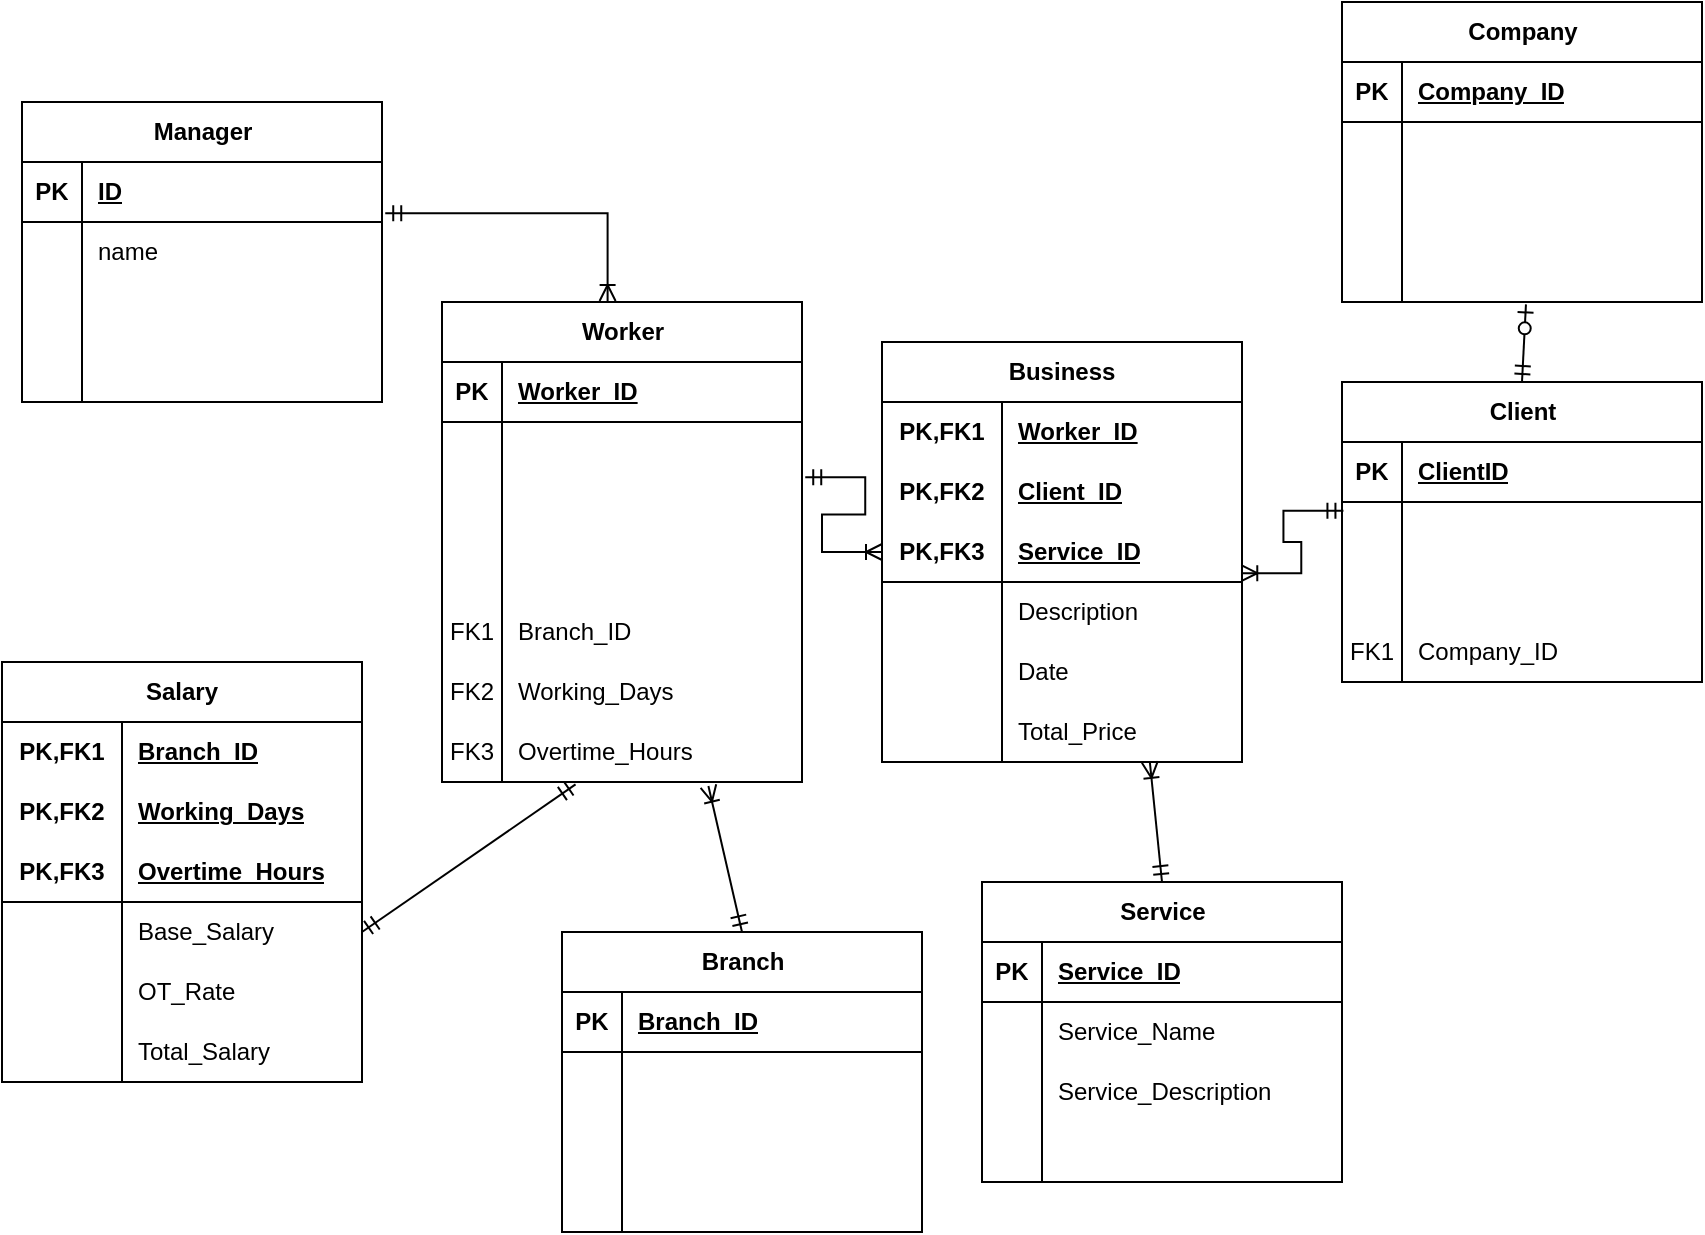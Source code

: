 <mxfile version="24.8.6">
  <diagram name="Page-1" id="Xtu3B8jYzkA0B2iv7Xxa">
    <mxGraphModel dx="1050" dy="522" grid="1" gridSize="10" guides="1" tooltips="1" connect="1" arrows="1" fold="1" page="1" pageScale="1" pageWidth="850" pageHeight="1100" math="0" shadow="0">
      <root>
        <mxCell id="0" />
        <mxCell id="1" parent="0" />
        <mxCell id="BrPfpN-Gfgra5XkNVzmu-1" value="Business" style="shape=table;startSize=30;container=1;collapsible=1;childLayout=tableLayout;fixedRows=1;rowLines=0;fontStyle=1;align=center;resizeLast=1;html=1;whiteSpace=wrap;" parent="1" vertex="1">
          <mxGeometry x="440" y="180" width="180" height="210" as="geometry" />
        </mxCell>
        <mxCell id="BrPfpN-Gfgra5XkNVzmu-2" value="" style="shape=tableRow;horizontal=0;startSize=0;swimlaneHead=0;swimlaneBody=0;fillColor=none;collapsible=0;dropTarget=0;points=[[0,0.5],[1,0.5]];portConstraint=eastwest;top=0;left=0;right=0;bottom=0;html=1;" parent="BrPfpN-Gfgra5XkNVzmu-1" vertex="1">
          <mxGeometry y="30" width="180" height="30" as="geometry" />
        </mxCell>
        <mxCell id="BrPfpN-Gfgra5XkNVzmu-3" value="PK,FK1" style="shape=partialRectangle;connectable=0;fillColor=none;top=0;left=0;bottom=0;right=0;fontStyle=1;overflow=hidden;html=1;whiteSpace=wrap;" parent="BrPfpN-Gfgra5XkNVzmu-2" vertex="1">
          <mxGeometry width="60" height="30" as="geometry">
            <mxRectangle width="60" height="30" as="alternateBounds" />
          </mxGeometry>
        </mxCell>
        <mxCell id="BrPfpN-Gfgra5XkNVzmu-4" value="Worker_ID" style="shape=partialRectangle;connectable=0;fillColor=none;top=0;left=0;bottom=0;right=0;align=left;spacingLeft=6;fontStyle=5;overflow=hidden;html=1;whiteSpace=wrap;" parent="BrPfpN-Gfgra5XkNVzmu-2" vertex="1">
          <mxGeometry x="60" width="120" height="30" as="geometry">
            <mxRectangle width="120" height="30" as="alternateBounds" />
          </mxGeometry>
        </mxCell>
        <mxCell id="BrPfpN-Gfgra5XkNVzmu-27" value="" style="shape=tableRow;horizontal=0;startSize=0;swimlaneHead=0;swimlaneBody=0;fillColor=none;collapsible=0;dropTarget=0;points=[[0,0.5],[1,0.5]];portConstraint=eastwest;top=0;left=0;right=0;bottom=0;html=1;" parent="BrPfpN-Gfgra5XkNVzmu-1" vertex="1">
          <mxGeometry y="60" width="180" height="30" as="geometry" />
        </mxCell>
        <mxCell id="BrPfpN-Gfgra5XkNVzmu-28" value="PK,FK2" style="shape=partialRectangle;connectable=0;fillColor=none;top=0;left=0;bottom=0;right=0;fontStyle=1;overflow=hidden;html=1;whiteSpace=wrap;" parent="BrPfpN-Gfgra5XkNVzmu-27" vertex="1">
          <mxGeometry width="60" height="30" as="geometry">
            <mxRectangle width="60" height="30" as="alternateBounds" />
          </mxGeometry>
        </mxCell>
        <mxCell id="BrPfpN-Gfgra5XkNVzmu-29" value="Client_ID" style="shape=partialRectangle;connectable=0;fillColor=none;top=0;left=0;bottom=0;right=0;align=left;spacingLeft=6;fontStyle=5;overflow=hidden;html=1;whiteSpace=wrap;" parent="BrPfpN-Gfgra5XkNVzmu-27" vertex="1">
          <mxGeometry x="60" width="120" height="30" as="geometry">
            <mxRectangle width="120" height="30" as="alternateBounds" />
          </mxGeometry>
        </mxCell>
        <mxCell id="BrPfpN-Gfgra5XkNVzmu-5" value="" style="shape=tableRow;horizontal=0;startSize=0;swimlaneHead=0;swimlaneBody=0;fillColor=none;collapsible=0;dropTarget=0;points=[[0,0.5],[1,0.5]];portConstraint=eastwest;top=0;left=0;right=0;bottom=1;html=1;" parent="BrPfpN-Gfgra5XkNVzmu-1" vertex="1">
          <mxGeometry y="90" width="180" height="30" as="geometry" />
        </mxCell>
        <mxCell id="BrPfpN-Gfgra5XkNVzmu-6" value="PK,FK3" style="shape=partialRectangle;connectable=0;fillColor=none;top=0;left=0;bottom=0;right=0;fontStyle=1;overflow=hidden;html=1;whiteSpace=wrap;" parent="BrPfpN-Gfgra5XkNVzmu-5" vertex="1">
          <mxGeometry width="60" height="30" as="geometry">
            <mxRectangle width="60" height="30" as="alternateBounds" />
          </mxGeometry>
        </mxCell>
        <mxCell id="BrPfpN-Gfgra5XkNVzmu-7" value="Service_ID" style="shape=partialRectangle;connectable=0;fillColor=none;top=0;left=0;bottom=0;right=0;align=left;spacingLeft=6;fontStyle=5;overflow=hidden;html=1;whiteSpace=wrap;" parent="BrPfpN-Gfgra5XkNVzmu-5" vertex="1">
          <mxGeometry x="60" width="120" height="30" as="geometry">
            <mxRectangle width="120" height="30" as="alternateBounds" />
          </mxGeometry>
        </mxCell>
        <mxCell id="BrPfpN-Gfgra5XkNVzmu-8" value="" style="shape=tableRow;horizontal=0;startSize=0;swimlaneHead=0;swimlaneBody=0;fillColor=none;collapsible=0;dropTarget=0;points=[[0,0.5],[1,0.5]];portConstraint=eastwest;top=0;left=0;right=0;bottom=0;html=1;" parent="BrPfpN-Gfgra5XkNVzmu-1" vertex="1">
          <mxGeometry y="120" width="180" height="30" as="geometry" />
        </mxCell>
        <mxCell id="BrPfpN-Gfgra5XkNVzmu-9" value="" style="shape=partialRectangle;connectable=0;fillColor=none;top=0;left=0;bottom=0;right=0;editable=1;overflow=hidden;html=1;whiteSpace=wrap;" parent="BrPfpN-Gfgra5XkNVzmu-8" vertex="1">
          <mxGeometry width="60" height="30" as="geometry">
            <mxRectangle width="60" height="30" as="alternateBounds" />
          </mxGeometry>
        </mxCell>
        <mxCell id="BrPfpN-Gfgra5XkNVzmu-10" value="Description" style="shape=partialRectangle;connectable=0;fillColor=none;top=0;left=0;bottom=0;right=0;align=left;spacingLeft=6;overflow=hidden;html=1;whiteSpace=wrap;" parent="BrPfpN-Gfgra5XkNVzmu-8" vertex="1">
          <mxGeometry x="60" width="120" height="30" as="geometry">
            <mxRectangle width="120" height="30" as="alternateBounds" />
          </mxGeometry>
        </mxCell>
        <mxCell id="BrPfpN-Gfgra5XkNVzmu-30" value="" style="shape=tableRow;horizontal=0;startSize=0;swimlaneHead=0;swimlaneBody=0;fillColor=none;collapsible=0;dropTarget=0;points=[[0,0.5],[1,0.5]];portConstraint=eastwest;top=0;left=0;right=0;bottom=0;html=1;" parent="BrPfpN-Gfgra5XkNVzmu-1" vertex="1">
          <mxGeometry y="150" width="180" height="30" as="geometry" />
        </mxCell>
        <mxCell id="BrPfpN-Gfgra5XkNVzmu-31" value="" style="shape=partialRectangle;connectable=0;fillColor=none;top=0;left=0;bottom=0;right=0;editable=1;overflow=hidden;html=1;whiteSpace=wrap;" parent="BrPfpN-Gfgra5XkNVzmu-30" vertex="1">
          <mxGeometry width="60" height="30" as="geometry">
            <mxRectangle width="60" height="30" as="alternateBounds" />
          </mxGeometry>
        </mxCell>
        <mxCell id="BrPfpN-Gfgra5XkNVzmu-32" value="Date" style="shape=partialRectangle;connectable=0;fillColor=none;top=0;left=0;bottom=0;right=0;align=left;spacingLeft=6;overflow=hidden;html=1;whiteSpace=wrap;" parent="BrPfpN-Gfgra5XkNVzmu-30" vertex="1">
          <mxGeometry x="60" width="120" height="30" as="geometry">
            <mxRectangle width="120" height="30" as="alternateBounds" />
          </mxGeometry>
        </mxCell>
        <mxCell id="BrPfpN-Gfgra5XkNVzmu-11" value="" style="shape=tableRow;horizontal=0;startSize=0;swimlaneHead=0;swimlaneBody=0;fillColor=none;collapsible=0;dropTarget=0;points=[[0,0.5],[1,0.5]];portConstraint=eastwest;top=0;left=0;right=0;bottom=0;html=1;" parent="BrPfpN-Gfgra5XkNVzmu-1" vertex="1">
          <mxGeometry y="180" width="180" height="30" as="geometry" />
        </mxCell>
        <mxCell id="BrPfpN-Gfgra5XkNVzmu-12" value="" style="shape=partialRectangle;connectable=0;fillColor=none;top=0;left=0;bottom=0;right=0;editable=1;overflow=hidden;html=1;whiteSpace=wrap;" parent="BrPfpN-Gfgra5XkNVzmu-11" vertex="1">
          <mxGeometry width="60" height="30" as="geometry">
            <mxRectangle width="60" height="30" as="alternateBounds" />
          </mxGeometry>
        </mxCell>
        <mxCell id="BrPfpN-Gfgra5XkNVzmu-13" value="Total_Price" style="shape=partialRectangle;connectable=0;fillColor=none;top=0;left=0;bottom=0;right=0;align=left;spacingLeft=6;overflow=hidden;html=1;whiteSpace=wrap;" parent="BrPfpN-Gfgra5XkNVzmu-11" vertex="1">
          <mxGeometry x="60" width="120" height="30" as="geometry">
            <mxRectangle width="120" height="30" as="alternateBounds" />
          </mxGeometry>
        </mxCell>
        <mxCell id="BrPfpN-Gfgra5XkNVzmu-33" value="Service" style="shape=table;startSize=30;container=1;collapsible=1;childLayout=tableLayout;fixedRows=1;rowLines=0;fontStyle=1;align=center;resizeLast=1;html=1;" parent="1" vertex="1">
          <mxGeometry x="490" y="450" width="180" height="150" as="geometry" />
        </mxCell>
        <mxCell id="BrPfpN-Gfgra5XkNVzmu-34" value="" style="shape=tableRow;horizontal=0;startSize=0;swimlaneHead=0;swimlaneBody=0;fillColor=none;collapsible=0;dropTarget=0;points=[[0,0.5],[1,0.5]];portConstraint=eastwest;top=0;left=0;right=0;bottom=1;" parent="BrPfpN-Gfgra5XkNVzmu-33" vertex="1">
          <mxGeometry y="30" width="180" height="30" as="geometry" />
        </mxCell>
        <mxCell id="BrPfpN-Gfgra5XkNVzmu-35" value="PK" style="shape=partialRectangle;connectable=0;fillColor=none;top=0;left=0;bottom=0;right=0;fontStyle=1;overflow=hidden;whiteSpace=wrap;html=1;" parent="BrPfpN-Gfgra5XkNVzmu-34" vertex="1">
          <mxGeometry width="30" height="30" as="geometry">
            <mxRectangle width="30" height="30" as="alternateBounds" />
          </mxGeometry>
        </mxCell>
        <mxCell id="BrPfpN-Gfgra5XkNVzmu-36" value="Service_ID" style="shape=partialRectangle;connectable=0;fillColor=none;top=0;left=0;bottom=0;right=0;align=left;spacingLeft=6;fontStyle=5;overflow=hidden;whiteSpace=wrap;html=1;" parent="BrPfpN-Gfgra5XkNVzmu-34" vertex="1">
          <mxGeometry x="30" width="150" height="30" as="geometry">
            <mxRectangle width="150" height="30" as="alternateBounds" />
          </mxGeometry>
        </mxCell>
        <mxCell id="BrPfpN-Gfgra5XkNVzmu-37" value="" style="shape=tableRow;horizontal=0;startSize=0;swimlaneHead=0;swimlaneBody=0;fillColor=none;collapsible=0;dropTarget=0;points=[[0,0.5],[1,0.5]];portConstraint=eastwest;top=0;left=0;right=0;bottom=0;" parent="BrPfpN-Gfgra5XkNVzmu-33" vertex="1">
          <mxGeometry y="60" width="180" height="30" as="geometry" />
        </mxCell>
        <mxCell id="BrPfpN-Gfgra5XkNVzmu-38" value="" style="shape=partialRectangle;connectable=0;fillColor=none;top=0;left=0;bottom=0;right=0;editable=1;overflow=hidden;whiteSpace=wrap;html=1;" parent="BrPfpN-Gfgra5XkNVzmu-37" vertex="1">
          <mxGeometry width="30" height="30" as="geometry">
            <mxRectangle width="30" height="30" as="alternateBounds" />
          </mxGeometry>
        </mxCell>
        <mxCell id="BrPfpN-Gfgra5XkNVzmu-39" value="Service_Name" style="shape=partialRectangle;connectable=0;fillColor=none;top=0;left=0;bottom=0;right=0;align=left;spacingLeft=6;overflow=hidden;whiteSpace=wrap;html=1;" parent="BrPfpN-Gfgra5XkNVzmu-37" vertex="1">
          <mxGeometry x="30" width="150" height="30" as="geometry">
            <mxRectangle width="150" height="30" as="alternateBounds" />
          </mxGeometry>
        </mxCell>
        <mxCell id="BrPfpN-Gfgra5XkNVzmu-40" value="" style="shape=tableRow;horizontal=0;startSize=0;swimlaneHead=0;swimlaneBody=0;fillColor=none;collapsible=0;dropTarget=0;points=[[0,0.5],[1,0.5]];portConstraint=eastwest;top=0;left=0;right=0;bottom=0;" parent="BrPfpN-Gfgra5XkNVzmu-33" vertex="1">
          <mxGeometry y="90" width="180" height="30" as="geometry" />
        </mxCell>
        <mxCell id="BrPfpN-Gfgra5XkNVzmu-41" value="" style="shape=partialRectangle;connectable=0;fillColor=none;top=0;left=0;bottom=0;right=0;editable=1;overflow=hidden;whiteSpace=wrap;html=1;" parent="BrPfpN-Gfgra5XkNVzmu-40" vertex="1">
          <mxGeometry width="30" height="30" as="geometry">
            <mxRectangle width="30" height="30" as="alternateBounds" />
          </mxGeometry>
        </mxCell>
        <mxCell id="BrPfpN-Gfgra5XkNVzmu-42" value="Service_Description" style="shape=partialRectangle;connectable=0;fillColor=none;top=0;left=0;bottom=0;right=0;align=left;spacingLeft=6;overflow=hidden;whiteSpace=wrap;html=1;" parent="BrPfpN-Gfgra5XkNVzmu-40" vertex="1">
          <mxGeometry x="30" width="150" height="30" as="geometry">
            <mxRectangle width="150" height="30" as="alternateBounds" />
          </mxGeometry>
        </mxCell>
        <mxCell id="BrPfpN-Gfgra5XkNVzmu-43" value="" style="shape=tableRow;horizontal=0;startSize=0;swimlaneHead=0;swimlaneBody=0;fillColor=none;collapsible=0;dropTarget=0;points=[[0,0.5],[1,0.5]];portConstraint=eastwest;top=0;left=0;right=0;bottom=0;" parent="BrPfpN-Gfgra5XkNVzmu-33" vertex="1">
          <mxGeometry y="120" width="180" height="30" as="geometry" />
        </mxCell>
        <mxCell id="BrPfpN-Gfgra5XkNVzmu-44" value="" style="shape=partialRectangle;connectable=0;fillColor=none;top=0;left=0;bottom=0;right=0;editable=1;overflow=hidden;whiteSpace=wrap;html=1;" parent="BrPfpN-Gfgra5XkNVzmu-43" vertex="1">
          <mxGeometry width="30" height="30" as="geometry">
            <mxRectangle width="30" height="30" as="alternateBounds" />
          </mxGeometry>
        </mxCell>
        <mxCell id="BrPfpN-Gfgra5XkNVzmu-45" value="" style="shape=partialRectangle;connectable=0;fillColor=none;top=0;left=0;bottom=0;right=0;align=left;spacingLeft=6;overflow=hidden;whiteSpace=wrap;html=1;" parent="BrPfpN-Gfgra5XkNVzmu-43" vertex="1">
          <mxGeometry x="30" width="150" height="30" as="geometry">
            <mxRectangle width="150" height="30" as="alternateBounds" />
          </mxGeometry>
        </mxCell>
        <mxCell id="BrPfpN-Gfgra5XkNVzmu-46" value="Worker" style="shape=table;startSize=30;container=1;collapsible=1;childLayout=tableLayout;fixedRows=1;rowLines=0;fontStyle=1;align=center;resizeLast=1;html=1;" parent="1" vertex="1">
          <mxGeometry x="220" y="160" width="180" height="240" as="geometry" />
        </mxCell>
        <mxCell id="BrPfpN-Gfgra5XkNVzmu-47" value="" style="shape=tableRow;horizontal=0;startSize=0;swimlaneHead=0;swimlaneBody=0;fillColor=none;collapsible=0;dropTarget=0;points=[[0,0.5],[1,0.5]];portConstraint=eastwest;top=0;left=0;right=0;bottom=1;" parent="BrPfpN-Gfgra5XkNVzmu-46" vertex="1">
          <mxGeometry y="30" width="180" height="30" as="geometry" />
        </mxCell>
        <mxCell id="BrPfpN-Gfgra5XkNVzmu-48" value="PK" style="shape=partialRectangle;connectable=0;fillColor=none;top=0;left=0;bottom=0;right=0;fontStyle=1;overflow=hidden;whiteSpace=wrap;html=1;" parent="BrPfpN-Gfgra5XkNVzmu-47" vertex="1">
          <mxGeometry width="30" height="30" as="geometry">
            <mxRectangle width="30" height="30" as="alternateBounds" />
          </mxGeometry>
        </mxCell>
        <mxCell id="BrPfpN-Gfgra5XkNVzmu-49" value="Worker_ID" style="shape=partialRectangle;connectable=0;fillColor=none;top=0;left=0;bottom=0;right=0;align=left;spacingLeft=6;fontStyle=5;overflow=hidden;whiteSpace=wrap;html=1;" parent="BrPfpN-Gfgra5XkNVzmu-47" vertex="1">
          <mxGeometry x="30" width="150" height="30" as="geometry">
            <mxRectangle width="150" height="30" as="alternateBounds" />
          </mxGeometry>
        </mxCell>
        <mxCell id="BrPfpN-Gfgra5XkNVzmu-50" value="" style="shape=tableRow;horizontal=0;startSize=0;swimlaneHead=0;swimlaneBody=0;fillColor=none;collapsible=0;dropTarget=0;points=[[0,0.5],[1,0.5]];portConstraint=eastwest;top=0;left=0;right=0;bottom=0;" parent="BrPfpN-Gfgra5XkNVzmu-46" vertex="1">
          <mxGeometry y="60" width="180" height="30" as="geometry" />
        </mxCell>
        <mxCell id="BrPfpN-Gfgra5XkNVzmu-51" value="" style="shape=partialRectangle;connectable=0;fillColor=none;top=0;left=0;bottom=0;right=0;editable=1;overflow=hidden;whiteSpace=wrap;html=1;" parent="BrPfpN-Gfgra5XkNVzmu-50" vertex="1">
          <mxGeometry width="30" height="30" as="geometry">
            <mxRectangle width="30" height="30" as="alternateBounds" />
          </mxGeometry>
        </mxCell>
        <mxCell id="BrPfpN-Gfgra5XkNVzmu-52" value="" style="shape=partialRectangle;connectable=0;fillColor=none;top=0;left=0;bottom=0;right=0;align=left;spacingLeft=6;overflow=hidden;whiteSpace=wrap;html=1;" parent="BrPfpN-Gfgra5XkNVzmu-50" vertex="1">
          <mxGeometry x="30" width="150" height="30" as="geometry">
            <mxRectangle width="150" height="30" as="alternateBounds" />
          </mxGeometry>
        </mxCell>
        <mxCell id="BrPfpN-Gfgra5XkNVzmu-73" value="" style="shape=tableRow;horizontal=0;startSize=0;swimlaneHead=0;swimlaneBody=0;fillColor=none;collapsible=0;dropTarget=0;points=[[0,0.5],[1,0.5]];portConstraint=eastwest;top=0;left=0;right=0;bottom=0;" parent="BrPfpN-Gfgra5XkNVzmu-46" vertex="1">
          <mxGeometry y="90" width="180" height="30" as="geometry" />
        </mxCell>
        <mxCell id="BrPfpN-Gfgra5XkNVzmu-74" value="" style="shape=partialRectangle;connectable=0;fillColor=none;top=0;left=0;bottom=0;right=0;editable=1;overflow=hidden;whiteSpace=wrap;html=1;" parent="BrPfpN-Gfgra5XkNVzmu-73" vertex="1">
          <mxGeometry width="30" height="30" as="geometry">
            <mxRectangle width="30" height="30" as="alternateBounds" />
          </mxGeometry>
        </mxCell>
        <mxCell id="BrPfpN-Gfgra5XkNVzmu-75" value="" style="shape=partialRectangle;connectable=0;fillColor=none;top=0;left=0;bottom=0;right=0;align=left;spacingLeft=6;overflow=hidden;whiteSpace=wrap;html=1;" parent="BrPfpN-Gfgra5XkNVzmu-73" vertex="1">
          <mxGeometry x="30" width="150" height="30" as="geometry">
            <mxRectangle width="150" height="30" as="alternateBounds" />
          </mxGeometry>
        </mxCell>
        <mxCell id="BrPfpN-Gfgra5XkNVzmu-53" value="" style="shape=tableRow;horizontal=0;startSize=0;swimlaneHead=0;swimlaneBody=0;fillColor=none;collapsible=0;dropTarget=0;points=[[0,0.5],[1,0.5]];portConstraint=eastwest;top=0;left=0;right=0;bottom=0;" parent="BrPfpN-Gfgra5XkNVzmu-46" vertex="1">
          <mxGeometry y="120" width="180" height="30" as="geometry" />
        </mxCell>
        <mxCell id="BrPfpN-Gfgra5XkNVzmu-54" value="" style="shape=partialRectangle;connectable=0;fillColor=none;top=0;left=0;bottom=0;right=0;editable=1;overflow=hidden;whiteSpace=wrap;html=1;" parent="BrPfpN-Gfgra5XkNVzmu-53" vertex="1">
          <mxGeometry width="30" height="30" as="geometry">
            <mxRectangle width="30" height="30" as="alternateBounds" />
          </mxGeometry>
        </mxCell>
        <mxCell id="BrPfpN-Gfgra5XkNVzmu-55" value="" style="shape=partialRectangle;connectable=0;fillColor=none;top=0;left=0;bottom=0;right=0;align=left;spacingLeft=6;overflow=hidden;whiteSpace=wrap;html=1;" parent="BrPfpN-Gfgra5XkNVzmu-53" vertex="1">
          <mxGeometry x="30" width="150" height="30" as="geometry">
            <mxRectangle width="150" height="30" as="alternateBounds" />
          </mxGeometry>
        </mxCell>
        <mxCell id="BrPfpN-Gfgra5XkNVzmu-56" value="" style="shape=tableRow;horizontal=0;startSize=0;swimlaneHead=0;swimlaneBody=0;fillColor=none;collapsible=0;dropTarget=0;points=[[0,0.5],[1,0.5]];portConstraint=eastwest;top=0;left=0;right=0;bottom=0;" parent="BrPfpN-Gfgra5XkNVzmu-46" vertex="1">
          <mxGeometry y="150" width="180" height="30" as="geometry" />
        </mxCell>
        <mxCell id="BrPfpN-Gfgra5XkNVzmu-57" value="FK1" style="shape=partialRectangle;connectable=0;fillColor=none;top=0;left=0;bottom=0;right=0;editable=1;overflow=hidden;whiteSpace=wrap;html=1;" parent="BrPfpN-Gfgra5XkNVzmu-56" vertex="1">
          <mxGeometry width="30" height="30" as="geometry">
            <mxRectangle width="30" height="30" as="alternateBounds" />
          </mxGeometry>
        </mxCell>
        <mxCell id="BrPfpN-Gfgra5XkNVzmu-58" value="Branch_ID" style="shape=partialRectangle;connectable=0;fillColor=none;top=0;left=0;bottom=0;right=0;align=left;spacingLeft=6;overflow=hidden;whiteSpace=wrap;html=1;" parent="BrPfpN-Gfgra5XkNVzmu-56" vertex="1">
          <mxGeometry x="30" width="150" height="30" as="geometry">
            <mxRectangle width="150" height="30" as="alternateBounds" />
          </mxGeometry>
        </mxCell>
        <mxCell id="BrPfpN-Gfgra5XkNVzmu-76" value="" style="shape=tableRow;horizontal=0;startSize=0;swimlaneHead=0;swimlaneBody=0;fillColor=none;collapsible=0;dropTarget=0;points=[[0,0.5],[1,0.5]];portConstraint=eastwest;top=0;left=0;right=0;bottom=0;" parent="BrPfpN-Gfgra5XkNVzmu-46" vertex="1">
          <mxGeometry y="180" width="180" height="30" as="geometry" />
        </mxCell>
        <mxCell id="BrPfpN-Gfgra5XkNVzmu-77" value="FK2" style="shape=partialRectangle;connectable=0;fillColor=none;top=0;left=0;bottom=0;right=0;editable=1;overflow=hidden;whiteSpace=wrap;html=1;" parent="BrPfpN-Gfgra5XkNVzmu-76" vertex="1">
          <mxGeometry width="30" height="30" as="geometry">
            <mxRectangle width="30" height="30" as="alternateBounds" />
          </mxGeometry>
        </mxCell>
        <mxCell id="BrPfpN-Gfgra5XkNVzmu-78" value="Working_Days" style="shape=partialRectangle;connectable=0;fillColor=none;top=0;left=0;bottom=0;right=0;align=left;spacingLeft=6;overflow=hidden;whiteSpace=wrap;html=1;" parent="BrPfpN-Gfgra5XkNVzmu-76" vertex="1">
          <mxGeometry x="30" width="150" height="30" as="geometry">
            <mxRectangle width="150" height="30" as="alternateBounds" />
          </mxGeometry>
        </mxCell>
        <mxCell id="BrPfpN-Gfgra5XkNVzmu-79" value="" style="shape=tableRow;horizontal=0;startSize=0;swimlaneHead=0;swimlaneBody=0;fillColor=none;collapsible=0;dropTarget=0;points=[[0,0.5],[1,0.5]];portConstraint=eastwest;top=0;left=0;right=0;bottom=0;" parent="BrPfpN-Gfgra5XkNVzmu-46" vertex="1">
          <mxGeometry y="210" width="180" height="30" as="geometry" />
        </mxCell>
        <mxCell id="BrPfpN-Gfgra5XkNVzmu-80" value="FK3" style="shape=partialRectangle;connectable=0;fillColor=none;top=0;left=0;bottom=0;right=0;editable=1;overflow=hidden;whiteSpace=wrap;html=1;" parent="BrPfpN-Gfgra5XkNVzmu-79" vertex="1">
          <mxGeometry width="30" height="30" as="geometry">
            <mxRectangle width="30" height="30" as="alternateBounds" />
          </mxGeometry>
        </mxCell>
        <mxCell id="BrPfpN-Gfgra5XkNVzmu-81" value="Overtime_Hours" style="shape=partialRectangle;connectable=0;fillColor=none;top=0;left=0;bottom=0;right=0;align=left;spacingLeft=6;overflow=hidden;whiteSpace=wrap;html=1;" parent="BrPfpN-Gfgra5XkNVzmu-79" vertex="1">
          <mxGeometry x="30" width="150" height="30" as="geometry">
            <mxRectangle width="150" height="30" as="alternateBounds" />
          </mxGeometry>
        </mxCell>
        <mxCell id="BrPfpN-Gfgra5XkNVzmu-59" value="Branch" style="shape=table;startSize=30;container=1;collapsible=1;childLayout=tableLayout;fixedRows=1;rowLines=0;fontStyle=1;align=center;resizeLast=1;html=1;" parent="1" vertex="1">
          <mxGeometry x="280" y="475" width="180" height="150" as="geometry" />
        </mxCell>
        <mxCell id="BrPfpN-Gfgra5XkNVzmu-60" value="" style="shape=tableRow;horizontal=0;startSize=0;swimlaneHead=0;swimlaneBody=0;fillColor=none;collapsible=0;dropTarget=0;points=[[0,0.5],[1,0.5]];portConstraint=eastwest;top=0;left=0;right=0;bottom=1;" parent="BrPfpN-Gfgra5XkNVzmu-59" vertex="1">
          <mxGeometry y="30" width="180" height="30" as="geometry" />
        </mxCell>
        <mxCell id="BrPfpN-Gfgra5XkNVzmu-61" value="PK" style="shape=partialRectangle;connectable=0;fillColor=none;top=0;left=0;bottom=0;right=0;fontStyle=1;overflow=hidden;whiteSpace=wrap;html=1;" parent="BrPfpN-Gfgra5XkNVzmu-60" vertex="1">
          <mxGeometry width="30" height="30" as="geometry">
            <mxRectangle width="30" height="30" as="alternateBounds" />
          </mxGeometry>
        </mxCell>
        <mxCell id="BrPfpN-Gfgra5XkNVzmu-62" value="Branch_ID" style="shape=partialRectangle;connectable=0;fillColor=none;top=0;left=0;bottom=0;right=0;align=left;spacingLeft=6;fontStyle=5;overflow=hidden;whiteSpace=wrap;html=1;" parent="BrPfpN-Gfgra5XkNVzmu-60" vertex="1">
          <mxGeometry x="30" width="150" height="30" as="geometry">
            <mxRectangle width="150" height="30" as="alternateBounds" />
          </mxGeometry>
        </mxCell>
        <mxCell id="BrPfpN-Gfgra5XkNVzmu-63" value="" style="shape=tableRow;horizontal=0;startSize=0;swimlaneHead=0;swimlaneBody=0;fillColor=none;collapsible=0;dropTarget=0;points=[[0,0.5],[1,0.5]];portConstraint=eastwest;top=0;left=0;right=0;bottom=0;" parent="BrPfpN-Gfgra5XkNVzmu-59" vertex="1">
          <mxGeometry y="60" width="180" height="30" as="geometry" />
        </mxCell>
        <mxCell id="BrPfpN-Gfgra5XkNVzmu-64" value="" style="shape=partialRectangle;connectable=0;fillColor=none;top=0;left=0;bottom=0;right=0;editable=1;overflow=hidden;whiteSpace=wrap;html=1;" parent="BrPfpN-Gfgra5XkNVzmu-63" vertex="1">
          <mxGeometry width="30" height="30" as="geometry">
            <mxRectangle width="30" height="30" as="alternateBounds" />
          </mxGeometry>
        </mxCell>
        <mxCell id="BrPfpN-Gfgra5XkNVzmu-65" value="" style="shape=partialRectangle;connectable=0;fillColor=none;top=0;left=0;bottom=0;right=0;align=left;spacingLeft=6;overflow=hidden;whiteSpace=wrap;html=1;" parent="BrPfpN-Gfgra5XkNVzmu-63" vertex="1">
          <mxGeometry x="30" width="150" height="30" as="geometry">
            <mxRectangle width="150" height="30" as="alternateBounds" />
          </mxGeometry>
        </mxCell>
        <mxCell id="BrPfpN-Gfgra5XkNVzmu-66" value="" style="shape=tableRow;horizontal=0;startSize=0;swimlaneHead=0;swimlaneBody=0;fillColor=none;collapsible=0;dropTarget=0;points=[[0,0.5],[1,0.5]];portConstraint=eastwest;top=0;left=0;right=0;bottom=0;" parent="BrPfpN-Gfgra5XkNVzmu-59" vertex="1">
          <mxGeometry y="90" width="180" height="30" as="geometry" />
        </mxCell>
        <mxCell id="BrPfpN-Gfgra5XkNVzmu-67" value="" style="shape=partialRectangle;connectable=0;fillColor=none;top=0;left=0;bottom=0;right=0;editable=1;overflow=hidden;whiteSpace=wrap;html=1;" parent="BrPfpN-Gfgra5XkNVzmu-66" vertex="1">
          <mxGeometry width="30" height="30" as="geometry">
            <mxRectangle width="30" height="30" as="alternateBounds" />
          </mxGeometry>
        </mxCell>
        <mxCell id="BrPfpN-Gfgra5XkNVzmu-68" value="" style="shape=partialRectangle;connectable=0;fillColor=none;top=0;left=0;bottom=0;right=0;align=left;spacingLeft=6;overflow=hidden;whiteSpace=wrap;html=1;" parent="BrPfpN-Gfgra5XkNVzmu-66" vertex="1">
          <mxGeometry x="30" width="150" height="30" as="geometry">
            <mxRectangle width="150" height="30" as="alternateBounds" />
          </mxGeometry>
        </mxCell>
        <mxCell id="BrPfpN-Gfgra5XkNVzmu-69" value="" style="shape=tableRow;horizontal=0;startSize=0;swimlaneHead=0;swimlaneBody=0;fillColor=none;collapsible=0;dropTarget=0;points=[[0,0.5],[1,0.5]];portConstraint=eastwest;top=0;left=0;right=0;bottom=0;" parent="BrPfpN-Gfgra5XkNVzmu-59" vertex="1">
          <mxGeometry y="120" width="180" height="30" as="geometry" />
        </mxCell>
        <mxCell id="BrPfpN-Gfgra5XkNVzmu-70" value="" style="shape=partialRectangle;connectable=0;fillColor=none;top=0;left=0;bottom=0;right=0;editable=1;overflow=hidden;whiteSpace=wrap;html=1;" parent="BrPfpN-Gfgra5XkNVzmu-69" vertex="1">
          <mxGeometry width="30" height="30" as="geometry">
            <mxRectangle width="30" height="30" as="alternateBounds" />
          </mxGeometry>
        </mxCell>
        <mxCell id="BrPfpN-Gfgra5XkNVzmu-71" value="" style="shape=partialRectangle;connectable=0;fillColor=none;top=0;left=0;bottom=0;right=0;align=left;spacingLeft=6;overflow=hidden;whiteSpace=wrap;html=1;" parent="BrPfpN-Gfgra5XkNVzmu-69" vertex="1">
          <mxGeometry x="30" width="150" height="30" as="geometry">
            <mxRectangle width="150" height="30" as="alternateBounds" />
          </mxGeometry>
        </mxCell>
        <mxCell id="BrPfpN-Gfgra5XkNVzmu-82" value="Salary" style="shape=table;startSize=30;container=1;collapsible=1;childLayout=tableLayout;fixedRows=1;rowLines=0;fontStyle=1;align=center;resizeLast=1;html=1;whiteSpace=wrap;" parent="1" vertex="1">
          <mxGeometry y="340" width="180" height="210" as="geometry" />
        </mxCell>
        <mxCell id="BrPfpN-Gfgra5XkNVzmu-83" value="" style="shape=tableRow;horizontal=0;startSize=0;swimlaneHead=0;swimlaneBody=0;fillColor=none;collapsible=0;dropTarget=0;points=[[0,0.5],[1,0.5]];portConstraint=eastwest;top=0;left=0;right=0;bottom=0;html=1;" parent="BrPfpN-Gfgra5XkNVzmu-82" vertex="1">
          <mxGeometry y="30" width="180" height="30" as="geometry" />
        </mxCell>
        <mxCell id="BrPfpN-Gfgra5XkNVzmu-84" value="PK,FK1" style="shape=partialRectangle;connectable=0;fillColor=none;top=0;left=0;bottom=0;right=0;fontStyle=1;overflow=hidden;html=1;whiteSpace=wrap;" parent="BrPfpN-Gfgra5XkNVzmu-83" vertex="1">
          <mxGeometry width="60" height="30" as="geometry">
            <mxRectangle width="60" height="30" as="alternateBounds" />
          </mxGeometry>
        </mxCell>
        <mxCell id="BrPfpN-Gfgra5XkNVzmu-85" value="Branch_ID" style="shape=partialRectangle;connectable=0;fillColor=none;top=0;left=0;bottom=0;right=0;align=left;spacingLeft=6;fontStyle=5;overflow=hidden;html=1;whiteSpace=wrap;" parent="BrPfpN-Gfgra5XkNVzmu-83" vertex="1">
          <mxGeometry x="60" width="120" height="30" as="geometry">
            <mxRectangle width="120" height="30" as="alternateBounds" />
          </mxGeometry>
        </mxCell>
        <mxCell id="BrPfpN-Gfgra5XkNVzmu-86" value="" style="shape=tableRow;horizontal=0;startSize=0;swimlaneHead=0;swimlaneBody=0;fillColor=none;collapsible=0;dropTarget=0;points=[[0,0.5],[1,0.5]];portConstraint=eastwest;top=0;left=0;right=0;bottom=0;html=1;" parent="BrPfpN-Gfgra5XkNVzmu-82" vertex="1">
          <mxGeometry y="60" width="180" height="30" as="geometry" />
        </mxCell>
        <mxCell id="BrPfpN-Gfgra5XkNVzmu-87" value="PK,FK2" style="shape=partialRectangle;connectable=0;fillColor=none;top=0;left=0;bottom=0;right=0;fontStyle=1;overflow=hidden;html=1;whiteSpace=wrap;" parent="BrPfpN-Gfgra5XkNVzmu-86" vertex="1">
          <mxGeometry width="60" height="30" as="geometry">
            <mxRectangle width="60" height="30" as="alternateBounds" />
          </mxGeometry>
        </mxCell>
        <mxCell id="BrPfpN-Gfgra5XkNVzmu-88" value="Working_Days" style="shape=partialRectangle;connectable=0;fillColor=none;top=0;left=0;bottom=0;right=0;align=left;spacingLeft=6;fontStyle=5;overflow=hidden;html=1;whiteSpace=wrap;" parent="BrPfpN-Gfgra5XkNVzmu-86" vertex="1">
          <mxGeometry x="60" width="120" height="30" as="geometry">
            <mxRectangle width="120" height="30" as="alternateBounds" />
          </mxGeometry>
        </mxCell>
        <mxCell id="BrPfpN-Gfgra5XkNVzmu-89" value="" style="shape=tableRow;horizontal=0;startSize=0;swimlaneHead=0;swimlaneBody=0;fillColor=none;collapsible=0;dropTarget=0;points=[[0,0.5],[1,0.5]];portConstraint=eastwest;top=0;left=0;right=0;bottom=1;html=1;" parent="BrPfpN-Gfgra5XkNVzmu-82" vertex="1">
          <mxGeometry y="90" width="180" height="30" as="geometry" />
        </mxCell>
        <mxCell id="BrPfpN-Gfgra5XkNVzmu-90" value="PK,FK3" style="shape=partialRectangle;connectable=0;fillColor=none;top=0;left=0;bottom=0;right=0;fontStyle=1;overflow=hidden;html=1;whiteSpace=wrap;" parent="BrPfpN-Gfgra5XkNVzmu-89" vertex="1">
          <mxGeometry width="60" height="30" as="geometry">
            <mxRectangle width="60" height="30" as="alternateBounds" />
          </mxGeometry>
        </mxCell>
        <mxCell id="BrPfpN-Gfgra5XkNVzmu-91" value="Overtime_Hours" style="shape=partialRectangle;connectable=0;fillColor=none;top=0;left=0;bottom=0;right=0;align=left;spacingLeft=6;fontStyle=5;overflow=hidden;html=1;whiteSpace=wrap;" parent="BrPfpN-Gfgra5XkNVzmu-89" vertex="1">
          <mxGeometry x="60" width="120" height="30" as="geometry">
            <mxRectangle width="120" height="30" as="alternateBounds" />
          </mxGeometry>
        </mxCell>
        <mxCell id="BrPfpN-Gfgra5XkNVzmu-92" value="" style="shape=tableRow;horizontal=0;startSize=0;swimlaneHead=0;swimlaneBody=0;fillColor=none;collapsible=0;dropTarget=0;points=[[0,0.5],[1,0.5]];portConstraint=eastwest;top=0;left=0;right=0;bottom=0;html=1;" parent="BrPfpN-Gfgra5XkNVzmu-82" vertex="1">
          <mxGeometry y="120" width="180" height="30" as="geometry" />
        </mxCell>
        <mxCell id="BrPfpN-Gfgra5XkNVzmu-93" value="" style="shape=partialRectangle;connectable=0;fillColor=none;top=0;left=0;bottom=0;right=0;editable=1;overflow=hidden;html=1;whiteSpace=wrap;" parent="BrPfpN-Gfgra5XkNVzmu-92" vertex="1">
          <mxGeometry width="60" height="30" as="geometry">
            <mxRectangle width="60" height="30" as="alternateBounds" />
          </mxGeometry>
        </mxCell>
        <mxCell id="BrPfpN-Gfgra5XkNVzmu-94" value="Base_Salary" style="shape=partialRectangle;connectable=0;fillColor=none;top=0;left=0;bottom=0;right=0;align=left;spacingLeft=6;overflow=hidden;html=1;whiteSpace=wrap;" parent="BrPfpN-Gfgra5XkNVzmu-92" vertex="1">
          <mxGeometry x="60" width="120" height="30" as="geometry">
            <mxRectangle width="120" height="30" as="alternateBounds" />
          </mxGeometry>
        </mxCell>
        <mxCell id="BrPfpN-Gfgra5XkNVzmu-95" value="" style="shape=tableRow;horizontal=0;startSize=0;swimlaneHead=0;swimlaneBody=0;fillColor=none;collapsible=0;dropTarget=0;points=[[0,0.5],[1,0.5]];portConstraint=eastwest;top=0;left=0;right=0;bottom=0;html=1;" parent="BrPfpN-Gfgra5XkNVzmu-82" vertex="1">
          <mxGeometry y="150" width="180" height="30" as="geometry" />
        </mxCell>
        <mxCell id="BrPfpN-Gfgra5XkNVzmu-96" value="" style="shape=partialRectangle;connectable=0;fillColor=none;top=0;left=0;bottom=0;right=0;editable=1;overflow=hidden;html=1;whiteSpace=wrap;" parent="BrPfpN-Gfgra5XkNVzmu-95" vertex="1">
          <mxGeometry width="60" height="30" as="geometry">
            <mxRectangle width="60" height="30" as="alternateBounds" />
          </mxGeometry>
        </mxCell>
        <mxCell id="BrPfpN-Gfgra5XkNVzmu-97" value="OT_Rate" style="shape=partialRectangle;connectable=0;fillColor=none;top=0;left=0;bottom=0;right=0;align=left;spacingLeft=6;overflow=hidden;html=1;whiteSpace=wrap;" parent="BrPfpN-Gfgra5XkNVzmu-95" vertex="1">
          <mxGeometry x="60" width="120" height="30" as="geometry">
            <mxRectangle width="120" height="30" as="alternateBounds" />
          </mxGeometry>
        </mxCell>
        <mxCell id="BrPfpN-Gfgra5XkNVzmu-98" value="" style="shape=tableRow;horizontal=0;startSize=0;swimlaneHead=0;swimlaneBody=0;fillColor=none;collapsible=0;dropTarget=0;points=[[0,0.5],[1,0.5]];portConstraint=eastwest;top=0;left=0;right=0;bottom=0;html=1;" parent="BrPfpN-Gfgra5XkNVzmu-82" vertex="1">
          <mxGeometry y="180" width="180" height="30" as="geometry" />
        </mxCell>
        <mxCell id="BrPfpN-Gfgra5XkNVzmu-99" value="" style="shape=partialRectangle;connectable=0;fillColor=none;top=0;left=0;bottom=0;right=0;editable=1;overflow=hidden;html=1;whiteSpace=wrap;" parent="BrPfpN-Gfgra5XkNVzmu-98" vertex="1">
          <mxGeometry width="60" height="30" as="geometry">
            <mxRectangle width="60" height="30" as="alternateBounds" />
          </mxGeometry>
        </mxCell>
        <mxCell id="BrPfpN-Gfgra5XkNVzmu-100" value="Total_Salary" style="shape=partialRectangle;connectable=0;fillColor=none;top=0;left=0;bottom=0;right=0;align=left;spacingLeft=6;overflow=hidden;html=1;whiteSpace=wrap;" parent="BrPfpN-Gfgra5XkNVzmu-98" vertex="1">
          <mxGeometry x="60" width="120" height="30" as="geometry">
            <mxRectangle width="120" height="30" as="alternateBounds" />
          </mxGeometry>
        </mxCell>
        <mxCell id="BrPfpN-Gfgra5XkNVzmu-101" value="Manager" style="shape=table;startSize=30;container=1;collapsible=1;childLayout=tableLayout;fixedRows=1;rowLines=0;fontStyle=1;align=center;resizeLast=1;html=1;" parent="1" vertex="1">
          <mxGeometry x="10" y="60" width="180" height="150" as="geometry" />
        </mxCell>
        <mxCell id="BrPfpN-Gfgra5XkNVzmu-102" value="" style="shape=tableRow;horizontal=0;startSize=0;swimlaneHead=0;swimlaneBody=0;fillColor=none;collapsible=0;dropTarget=0;points=[[0,0.5],[1,0.5]];portConstraint=eastwest;top=0;left=0;right=0;bottom=1;" parent="BrPfpN-Gfgra5XkNVzmu-101" vertex="1">
          <mxGeometry y="30" width="180" height="30" as="geometry" />
        </mxCell>
        <mxCell id="BrPfpN-Gfgra5XkNVzmu-103" value="PK" style="shape=partialRectangle;connectable=0;fillColor=none;top=0;left=0;bottom=0;right=0;fontStyle=1;overflow=hidden;whiteSpace=wrap;html=1;" parent="BrPfpN-Gfgra5XkNVzmu-102" vertex="1">
          <mxGeometry width="30" height="30" as="geometry">
            <mxRectangle width="30" height="30" as="alternateBounds" />
          </mxGeometry>
        </mxCell>
        <mxCell id="BrPfpN-Gfgra5XkNVzmu-104" value="ID" style="shape=partialRectangle;connectable=0;fillColor=none;top=0;left=0;bottom=0;right=0;align=left;spacingLeft=6;fontStyle=5;overflow=hidden;whiteSpace=wrap;html=1;" parent="BrPfpN-Gfgra5XkNVzmu-102" vertex="1">
          <mxGeometry x="30" width="150" height="30" as="geometry">
            <mxRectangle width="150" height="30" as="alternateBounds" />
          </mxGeometry>
        </mxCell>
        <mxCell id="BrPfpN-Gfgra5XkNVzmu-105" value="" style="shape=tableRow;horizontal=0;startSize=0;swimlaneHead=0;swimlaneBody=0;fillColor=none;collapsible=0;dropTarget=0;points=[[0,0.5],[1,0.5]];portConstraint=eastwest;top=0;left=0;right=0;bottom=0;" parent="BrPfpN-Gfgra5XkNVzmu-101" vertex="1">
          <mxGeometry y="60" width="180" height="30" as="geometry" />
        </mxCell>
        <mxCell id="BrPfpN-Gfgra5XkNVzmu-106" value="" style="shape=partialRectangle;connectable=0;fillColor=none;top=0;left=0;bottom=0;right=0;editable=1;overflow=hidden;whiteSpace=wrap;html=1;" parent="BrPfpN-Gfgra5XkNVzmu-105" vertex="1">
          <mxGeometry width="30" height="30" as="geometry">
            <mxRectangle width="30" height="30" as="alternateBounds" />
          </mxGeometry>
        </mxCell>
        <mxCell id="BrPfpN-Gfgra5XkNVzmu-107" value="name" style="shape=partialRectangle;connectable=0;fillColor=none;top=0;left=0;bottom=0;right=0;align=left;spacingLeft=6;overflow=hidden;whiteSpace=wrap;html=1;" parent="BrPfpN-Gfgra5XkNVzmu-105" vertex="1">
          <mxGeometry x="30" width="150" height="30" as="geometry">
            <mxRectangle width="150" height="30" as="alternateBounds" />
          </mxGeometry>
        </mxCell>
        <mxCell id="BrPfpN-Gfgra5XkNVzmu-108" value="" style="shape=tableRow;horizontal=0;startSize=0;swimlaneHead=0;swimlaneBody=0;fillColor=none;collapsible=0;dropTarget=0;points=[[0,0.5],[1,0.5]];portConstraint=eastwest;top=0;left=0;right=0;bottom=0;" parent="BrPfpN-Gfgra5XkNVzmu-101" vertex="1">
          <mxGeometry y="90" width="180" height="30" as="geometry" />
        </mxCell>
        <mxCell id="BrPfpN-Gfgra5XkNVzmu-109" value="" style="shape=partialRectangle;connectable=0;fillColor=none;top=0;left=0;bottom=0;right=0;editable=1;overflow=hidden;whiteSpace=wrap;html=1;" parent="BrPfpN-Gfgra5XkNVzmu-108" vertex="1">
          <mxGeometry width="30" height="30" as="geometry">
            <mxRectangle width="30" height="30" as="alternateBounds" />
          </mxGeometry>
        </mxCell>
        <mxCell id="BrPfpN-Gfgra5XkNVzmu-110" value="" style="shape=partialRectangle;connectable=0;fillColor=none;top=0;left=0;bottom=0;right=0;align=left;spacingLeft=6;overflow=hidden;whiteSpace=wrap;html=1;" parent="BrPfpN-Gfgra5XkNVzmu-108" vertex="1">
          <mxGeometry x="30" width="150" height="30" as="geometry">
            <mxRectangle width="150" height="30" as="alternateBounds" />
          </mxGeometry>
        </mxCell>
        <mxCell id="BrPfpN-Gfgra5XkNVzmu-111" value="" style="shape=tableRow;horizontal=0;startSize=0;swimlaneHead=0;swimlaneBody=0;fillColor=none;collapsible=0;dropTarget=0;points=[[0,0.5],[1,0.5]];portConstraint=eastwest;top=0;left=0;right=0;bottom=0;" parent="BrPfpN-Gfgra5XkNVzmu-101" vertex="1">
          <mxGeometry y="120" width="180" height="30" as="geometry" />
        </mxCell>
        <mxCell id="BrPfpN-Gfgra5XkNVzmu-112" value="" style="shape=partialRectangle;connectable=0;fillColor=none;top=0;left=0;bottom=0;right=0;editable=1;overflow=hidden;whiteSpace=wrap;html=1;" parent="BrPfpN-Gfgra5XkNVzmu-111" vertex="1">
          <mxGeometry width="30" height="30" as="geometry">
            <mxRectangle width="30" height="30" as="alternateBounds" />
          </mxGeometry>
        </mxCell>
        <mxCell id="BrPfpN-Gfgra5XkNVzmu-113" value="" style="shape=partialRectangle;connectable=0;fillColor=none;top=0;left=0;bottom=0;right=0;align=left;spacingLeft=6;overflow=hidden;whiteSpace=wrap;html=1;" parent="BrPfpN-Gfgra5XkNVzmu-111" vertex="1">
          <mxGeometry x="30" width="150" height="30" as="geometry">
            <mxRectangle width="150" height="30" as="alternateBounds" />
          </mxGeometry>
        </mxCell>
        <mxCell id="BrPfpN-Gfgra5XkNVzmu-114" value="Client" style="shape=table;startSize=30;container=1;collapsible=1;childLayout=tableLayout;fixedRows=1;rowLines=0;fontStyle=1;align=center;resizeLast=1;html=1;" parent="1" vertex="1">
          <mxGeometry x="670" y="200" width="180" height="150" as="geometry" />
        </mxCell>
        <mxCell id="BrPfpN-Gfgra5XkNVzmu-115" value="" style="shape=tableRow;horizontal=0;startSize=0;swimlaneHead=0;swimlaneBody=0;fillColor=none;collapsible=0;dropTarget=0;points=[[0,0.5],[1,0.5]];portConstraint=eastwest;top=0;left=0;right=0;bottom=1;" parent="BrPfpN-Gfgra5XkNVzmu-114" vertex="1">
          <mxGeometry y="30" width="180" height="30" as="geometry" />
        </mxCell>
        <mxCell id="BrPfpN-Gfgra5XkNVzmu-116" value="PK" style="shape=partialRectangle;connectable=0;fillColor=none;top=0;left=0;bottom=0;right=0;fontStyle=1;overflow=hidden;whiteSpace=wrap;html=1;" parent="BrPfpN-Gfgra5XkNVzmu-115" vertex="1">
          <mxGeometry width="30" height="30" as="geometry">
            <mxRectangle width="30" height="30" as="alternateBounds" />
          </mxGeometry>
        </mxCell>
        <mxCell id="BrPfpN-Gfgra5XkNVzmu-117" value="ClientID" style="shape=partialRectangle;connectable=0;fillColor=none;top=0;left=0;bottom=0;right=0;align=left;spacingLeft=6;fontStyle=5;overflow=hidden;whiteSpace=wrap;html=1;" parent="BrPfpN-Gfgra5XkNVzmu-115" vertex="1">
          <mxGeometry x="30" width="150" height="30" as="geometry">
            <mxRectangle width="150" height="30" as="alternateBounds" />
          </mxGeometry>
        </mxCell>
        <mxCell id="BrPfpN-Gfgra5XkNVzmu-118" value="" style="shape=tableRow;horizontal=0;startSize=0;swimlaneHead=0;swimlaneBody=0;fillColor=none;collapsible=0;dropTarget=0;points=[[0,0.5],[1,0.5]];portConstraint=eastwest;top=0;left=0;right=0;bottom=0;" parent="BrPfpN-Gfgra5XkNVzmu-114" vertex="1">
          <mxGeometry y="60" width="180" height="30" as="geometry" />
        </mxCell>
        <mxCell id="BrPfpN-Gfgra5XkNVzmu-119" value="" style="shape=partialRectangle;connectable=0;fillColor=none;top=0;left=0;bottom=0;right=0;editable=1;overflow=hidden;whiteSpace=wrap;html=1;" parent="BrPfpN-Gfgra5XkNVzmu-118" vertex="1">
          <mxGeometry width="30" height="30" as="geometry">
            <mxRectangle width="30" height="30" as="alternateBounds" />
          </mxGeometry>
        </mxCell>
        <mxCell id="BrPfpN-Gfgra5XkNVzmu-120" value="" style="shape=partialRectangle;connectable=0;fillColor=none;top=0;left=0;bottom=0;right=0;align=left;spacingLeft=6;overflow=hidden;whiteSpace=wrap;html=1;" parent="BrPfpN-Gfgra5XkNVzmu-118" vertex="1">
          <mxGeometry x="30" width="150" height="30" as="geometry">
            <mxRectangle width="150" height="30" as="alternateBounds" />
          </mxGeometry>
        </mxCell>
        <mxCell id="BrPfpN-Gfgra5XkNVzmu-121" value="" style="shape=tableRow;horizontal=0;startSize=0;swimlaneHead=0;swimlaneBody=0;fillColor=none;collapsible=0;dropTarget=0;points=[[0,0.5],[1,0.5]];portConstraint=eastwest;top=0;left=0;right=0;bottom=0;" parent="BrPfpN-Gfgra5XkNVzmu-114" vertex="1">
          <mxGeometry y="90" width="180" height="30" as="geometry" />
        </mxCell>
        <mxCell id="BrPfpN-Gfgra5XkNVzmu-122" value="" style="shape=partialRectangle;connectable=0;fillColor=none;top=0;left=0;bottom=0;right=0;editable=1;overflow=hidden;whiteSpace=wrap;html=1;" parent="BrPfpN-Gfgra5XkNVzmu-121" vertex="1">
          <mxGeometry width="30" height="30" as="geometry">
            <mxRectangle width="30" height="30" as="alternateBounds" />
          </mxGeometry>
        </mxCell>
        <mxCell id="BrPfpN-Gfgra5XkNVzmu-123" value="" style="shape=partialRectangle;connectable=0;fillColor=none;top=0;left=0;bottom=0;right=0;align=left;spacingLeft=6;overflow=hidden;whiteSpace=wrap;html=1;" parent="BrPfpN-Gfgra5XkNVzmu-121" vertex="1">
          <mxGeometry x="30" width="150" height="30" as="geometry">
            <mxRectangle width="150" height="30" as="alternateBounds" />
          </mxGeometry>
        </mxCell>
        <mxCell id="BrPfpN-Gfgra5XkNVzmu-124" value="" style="shape=tableRow;horizontal=0;startSize=0;swimlaneHead=0;swimlaneBody=0;fillColor=none;collapsible=0;dropTarget=0;points=[[0,0.5],[1,0.5]];portConstraint=eastwest;top=0;left=0;right=0;bottom=0;" parent="BrPfpN-Gfgra5XkNVzmu-114" vertex="1">
          <mxGeometry y="120" width="180" height="30" as="geometry" />
        </mxCell>
        <mxCell id="BrPfpN-Gfgra5XkNVzmu-125" value="FK1" style="shape=partialRectangle;connectable=0;fillColor=none;top=0;left=0;bottom=0;right=0;editable=1;overflow=hidden;whiteSpace=wrap;html=1;" parent="BrPfpN-Gfgra5XkNVzmu-124" vertex="1">
          <mxGeometry width="30" height="30" as="geometry">
            <mxRectangle width="30" height="30" as="alternateBounds" />
          </mxGeometry>
        </mxCell>
        <mxCell id="BrPfpN-Gfgra5XkNVzmu-126" value="Company_ID" style="shape=partialRectangle;connectable=0;fillColor=none;top=0;left=0;bottom=0;right=0;align=left;spacingLeft=6;overflow=hidden;whiteSpace=wrap;html=1;" parent="BrPfpN-Gfgra5XkNVzmu-124" vertex="1">
          <mxGeometry x="30" width="150" height="30" as="geometry">
            <mxRectangle width="150" height="30" as="alternateBounds" />
          </mxGeometry>
        </mxCell>
        <mxCell id="BrPfpN-Gfgra5XkNVzmu-127" value="Company" style="shape=table;startSize=30;container=1;collapsible=1;childLayout=tableLayout;fixedRows=1;rowLines=0;fontStyle=1;align=center;resizeLast=1;html=1;" parent="1" vertex="1">
          <mxGeometry x="670" y="10" width="180" height="150" as="geometry" />
        </mxCell>
        <mxCell id="BrPfpN-Gfgra5XkNVzmu-128" value="" style="shape=tableRow;horizontal=0;startSize=0;swimlaneHead=0;swimlaneBody=0;fillColor=none;collapsible=0;dropTarget=0;points=[[0,0.5],[1,0.5]];portConstraint=eastwest;top=0;left=0;right=0;bottom=1;" parent="BrPfpN-Gfgra5XkNVzmu-127" vertex="1">
          <mxGeometry y="30" width="180" height="30" as="geometry" />
        </mxCell>
        <mxCell id="BrPfpN-Gfgra5XkNVzmu-129" value="PK" style="shape=partialRectangle;connectable=0;fillColor=none;top=0;left=0;bottom=0;right=0;fontStyle=1;overflow=hidden;whiteSpace=wrap;html=1;" parent="BrPfpN-Gfgra5XkNVzmu-128" vertex="1">
          <mxGeometry width="30" height="30" as="geometry">
            <mxRectangle width="30" height="30" as="alternateBounds" />
          </mxGeometry>
        </mxCell>
        <mxCell id="BrPfpN-Gfgra5XkNVzmu-130" value="Company_ID" style="shape=partialRectangle;connectable=0;fillColor=none;top=0;left=0;bottom=0;right=0;align=left;spacingLeft=6;fontStyle=5;overflow=hidden;whiteSpace=wrap;html=1;" parent="BrPfpN-Gfgra5XkNVzmu-128" vertex="1">
          <mxGeometry x="30" width="150" height="30" as="geometry">
            <mxRectangle width="150" height="30" as="alternateBounds" />
          </mxGeometry>
        </mxCell>
        <mxCell id="BrPfpN-Gfgra5XkNVzmu-131" value="" style="shape=tableRow;horizontal=0;startSize=0;swimlaneHead=0;swimlaneBody=0;fillColor=none;collapsible=0;dropTarget=0;points=[[0,0.5],[1,0.5]];portConstraint=eastwest;top=0;left=0;right=0;bottom=0;" parent="BrPfpN-Gfgra5XkNVzmu-127" vertex="1">
          <mxGeometry y="60" width="180" height="30" as="geometry" />
        </mxCell>
        <mxCell id="BrPfpN-Gfgra5XkNVzmu-132" value="" style="shape=partialRectangle;connectable=0;fillColor=none;top=0;left=0;bottom=0;right=0;editable=1;overflow=hidden;whiteSpace=wrap;html=1;" parent="BrPfpN-Gfgra5XkNVzmu-131" vertex="1">
          <mxGeometry width="30" height="30" as="geometry">
            <mxRectangle width="30" height="30" as="alternateBounds" />
          </mxGeometry>
        </mxCell>
        <mxCell id="BrPfpN-Gfgra5XkNVzmu-133" value="" style="shape=partialRectangle;connectable=0;fillColor=none;top=0;left=0;bottom=0;right=0;align=left;spacingLeft=6;overflow=hidden;whiteSpace=wrap;html=1;" parent="BrPfpN-Gfgra5XkNVzmu-131" vertex="1">
          <mxGeometry x="30" width="150" height="30" as="geometry">
            <mxRectangle width="150" height="30" as="alternateBounds" />
          </mxGeometry>
        </mxCell>
        <mxCell id="BrPfpN-Gfgra5XkNVzmu-134" value="" style="shape=tableRow;horizontal=0;startSize=0;swimlaneHead=0;swimlaneBody=0;fillColor=none;collapsible=0;dropTarget=0;points=[[0,0.5],[1,0.5]];portConstraint=eastwest;top=0;left=0;right=0;bottom=0;" parent="BrPfpN-Gfgra5XkNVzmu-127" vertex="1">
          <mxGeometry y="90" width="180" height="30" as="geometry" />
        </mxCell>
        <mxCell id="BrPfpN-Gfgra5XkNVzmu-135" value="" style="shape=partialRectangle;connectable=0;fillColor=none;top=0;left=0;bottom=0;right=0;editable=1;overflow=hidden;whiteSpace=wrap;html=1;" parent="BrPfpN-Gfgra5XkNVzmu-134" vertex="1">
          <mxGeometry width="30" height="30" as="geometry">
            <mxRectangle width="30" height="30" as="alternateBounds" />
          </mxGeometry>
        </mxCell>
        <mxCell id="BrPfpN-Gfgra5XkNVzmu-136" value="" style="shape=partialRectangle;connectable=0;fillColor=none;top=0;left=0;bottom=0;right=0;align=left;spacingLeft=6;overflow=hidden;whiteSpace=wrap;html=1;" parent="BrPfpN-Gfgra5XkNVzmu-134" vertex="1">
          <mxGeometry x="30" width="150" height="30" as="geometry">
            <mxRectangle width="150" height="30" as="alternateBounds" />
          </mxGeometry>
        </mxCell>
        <mxCell id="BrPfpN-Gfgra5XkNVzmu-137" value="" style="shape=tableRow;horizontal=0;startSize=0;swimlaneHead=0;swimlaneBody=0;fillColor=none;collapsible=0;dropTarget=0;points=[[0,0.5],[1,0.5]];portConstraint=eastwest;top=0;left=0;right=0;bottom=0;" parent="BrPfpN-Gfgra5XkNVzmu-127" vertex="1">
          <mxGeometry y="120" width="180" height="30" as="geometry" />
        </mxCell>
        <mxCell id="BrPfpN-Gfgra5XkNVzmu-138" value="" style="shape=partialRectangle;connectable=0;fillColor=none;top=0;left=0;bottom=0;right=0;editable=1;overflow=hidden;whiteSpace=wrap;html=1;" parent="BrPfpN-Gfgra5XkNVzmu-137" vertex="1">
          <mxGeometry width="30" height="30" as="geometry">
            <mxRectangle width="30" height="30" as="alternateBounds" />
          </mxGeometry>
        </mxCell>
        <mxCell id="BrPfpN-Gfgra5XkNVzmu-139" value="" style="shape=partialRectangle;connectable=0;fillColor=none;top=0;left=0;bottom=0;right=0;align=left;spacingLeft=6;overflow=hidden;whiteSpace=wrap;html=1;" parent="BrPfpN-Gfgra5XkNVzmu-137" vertex="1">
          <mxGeometry x="30" width="150" height="30" as="geometry">
            <mxRectangle width="150" height="30" as="alternateBounds" />
          </mxGeometry>
        </mxCell>
        <mxCell id="BrPfpN-Gfgra5XkNVzmu-140" value="" style="fontSize=12;html=1;endArrow=ERzeroToOne;startArrow=ERmandOne;rounded=0;entryX=0.511;entryY=1.04;entryDx=0;entryDy=0;entryPerimeter=0;exitX=0.5;exitY=0;exitDx=0;exitDy=0;" parent="1" source="BrPfpN-Gfgra5XkNVzmu-114" target="BrPfpN-Gfgra5XkNVzmu-137" edge="1">
          <mxGeometry width="100" height="100" relative="1" as="geometry">
            <mxPoint x="110" y="530" as="sourcePoint" />
            <mxPoint x="210" y="430" as="targetPoint" />
          </mxGeometry>
        </mxCell>
        <mxCell id="BrPfpN-Gfgra5XkNVzmu-141" value="" style="edgeStyle=entityRelationEdgeStyle;fontSize=12;html=1;endArrow=ERoneToMany;startArrow=ERmandOne;rounded=0;entryX=0;entryY=0.5;entryDx=0;entryDy=0;exitX=1.009;exitY=-0.08;exitDx=0;exitDy=0;exitPerimeter=0;" parent="1" source="BrPfpN-Gfgra5XkNVzmu-73" target="BrPfpN-Gfgra5XkNVzmu-5" edge="1">
          <mxGeometry width="100" height="100" relative="1" as="geometry">
            <mxPoint x="70" y="530" as="sourcePoint" />
            <mxPoint x="170" y="430" as="targetPoint" />
          </mxGeometry>
        </mxCell>
        <mxCell id="BrPfpN-Gfgra5XkNVzmu-142" value="" style="edgeStyle=orthogonalEdgeStyle;fontSize=12;html=1;endArrow=ERoneToMany;startArrow=ERmandOne;rounded=0;entryX=0.46;entryY=-0.002;entryDx=0;entryDy=0;exitX=1.009;exitY=0.853;exitDx=0;exitDy=0;exitPerimeter=0;entryPerimeter=0;" parent="1" source="BrPfpN-Gfgra5XkNVzmu-102" target="BrPfpN-Gfgra5XkNVzmu-46" edge="1">
          <mxGeometry width="100" height="100" relative="1" as="geometry">
            <mxPoint x="412" y="258" as="sourcePoint" />
            <mxPoint x="470" y="295" as="targetPoint" />
          </mxGeometry>
        </mxCell>
        <mxCell id="BrPfpN-Gfgra5XkNVzmu-144" value="" style="fontSize=12;html=1;endArrow=ERoneToMany;startArrow=ERmandOne;rounded=0;entryX=0.74;entryY=1.067;entryDx=0;entryDy=0;exitX=0.5;exitY=0;exitDx=0;exitDy=0;entryPerimeter=0;" parent="1" source="BrPfpN-Gfgra5XkNVzmu-59" target="BrPfpN-Gfgra5XkNVzmu-79" edge="1">
          <mxGeometry width="100" height="100" relative="1" as="geometry">
            <mxPoint x="190" y="455" as="sourcePoint" />
            <mxPoint x="310" y="411" as="targetPoint" />
          </mxGeometry>
        </mxCell>
        <mxCell id="BrPfpN-Gfgra5XkNVzmu-145" value="" style="fontSize=12;html=1;endArrow=ERmandOne;startArrow=ERmandOne;rounded=0;entryX=0.371;entryY=1.04;entryDx=0;entryDy=0;entryPerimeter=0;exitX=1;exitY=0.5;exitDx=0;exitDy=0;" parent="1" source="BrPfpN-Gfgra5XkNVzmu-92" target="BrPfpN-Gfgra5XkNVzmu-79" edge="1">
          <mxGeometry width="100" height="100" relative="1" as="geometry">
            <mxPoint x="180" y="570" as="sourcePoint" />
            <mxPoint x="280" y="470" as="targetPoint" />
          </mxGeometry>
        </mxCell>
        <mxCell id="BrPfpN-Gfgra5XkNVzmu-146" value="" style="edgeStyle=entityRelationEdgeStyle;fontSize=12;html=1;endArrow=ERoneToMany;startArrow=ERmandOne;rounded=0;entryX=0.998;entryY=0.853;entryDx=0;entryDy=0;exitX=0.004;exitY=0.147;exitDx=0;exitDy=0;exitPerimeter=0;entryPerimeter=0;" parent="1" source="BrPfpN-Gfgra5XkNVzmu-118" target="BrPfpN-Gfgra5XkNVzmu-5" edge="1">
          <mxGeometry width="100" height="100" relative="1" as="geometry">
            <mxPoint x="412" y="258" as="sourcePoint" />
            <mxPoint x="450" y="295" as="targetPoint" />
          </mxGeometry>
        </mxCell>
        <mxCell id="BrPfpN-Gfgra5XkNVzmu-147" value="" style="fontSize=12;html=1;endArrow=ERoneToMany;startArrow=ERmandOne;rounded=0;entryX=0.744;entryY=1;entryDx=0;entryDy=0;exitX=0.5;exitY=0;exitDx=0;exitDy=0;entryPerimeter=0;" parent="1" source="BrPfpN-Gfgra5XkNVzmu-33" target="BrPfpN-Gfgra5XkNVzmu-11" edge="1">
          <mxGeometry width="100" height="100" relative="1" as="geometry">
            <mxPoint x="681" y="274" as="sourcePoint" />
            <mxPoint x="630" y="306" as="targetPoint" />
          </mxGeometry>
        </mxCell>
      </root>
    </mxGraphModel>
  </diagram>
</mxfile>
